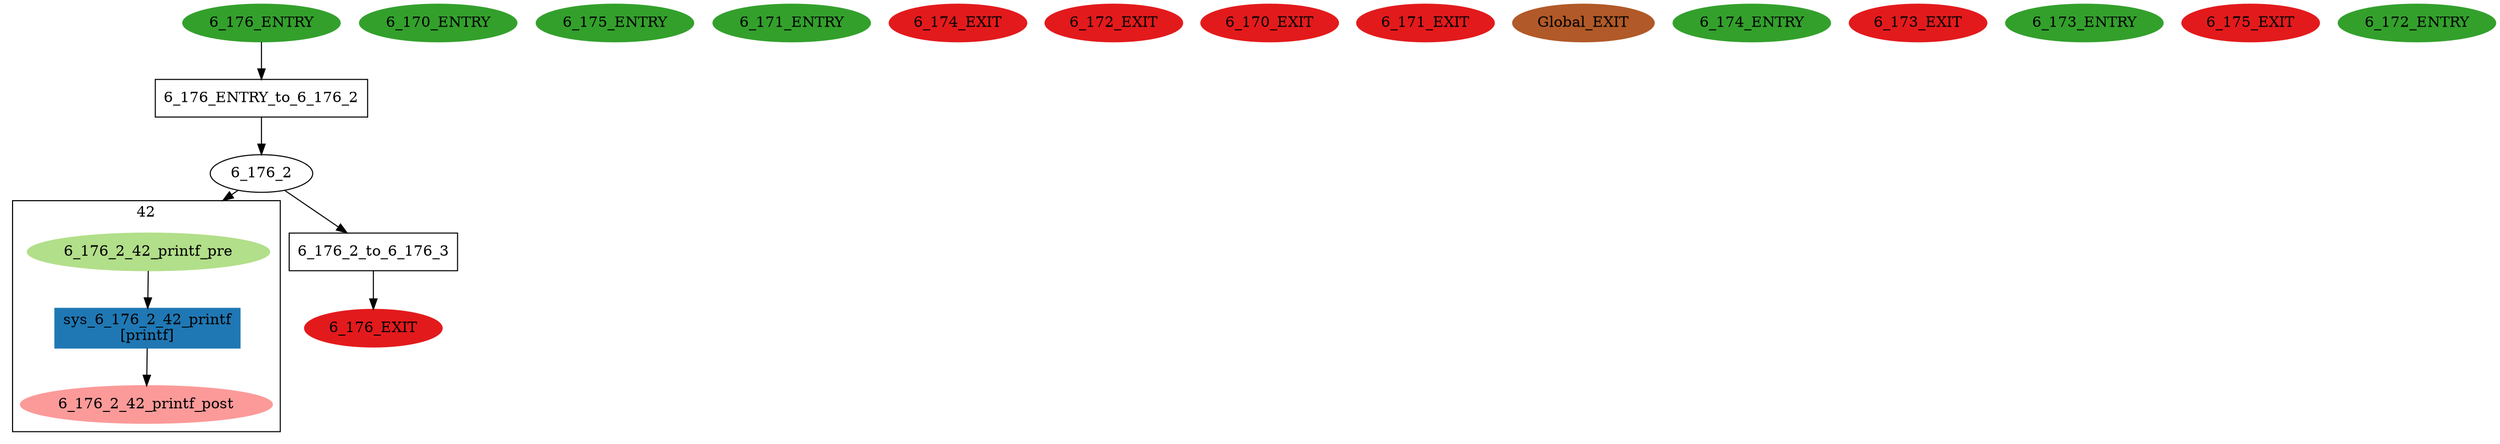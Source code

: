 digraph model { 
compound=true; 
node  [style="filled", colorscheme="paired12"];  "6_176_ENTRY" [shape=ellipse, color=4, style=filled];
  "6_170_ENTRY" [shape=ellipse, color=4, style=filled];
  "6_175_ENTRY" [shape=ellipse, color=4, style=filled];
  "6_171_ENTRY" [shape=ellipse, color=4, style=filled];
  "6_174_EXIT" [shape=ellipse, color=6, style=filled];
  "6_172_EXIT" [shape=ellipse, color=6, style=filled];
  "6_176_EXIT" [shape=ellipse, color=6, style=filled];
  "6_170_EXIT" [shape=ellipse, color=6, style=filled];
  "6_171_EXIT" [shape=ellipse, color=6, style=filled];
  "Global_EXIT" [shape=ellipse, color=12, style=filled];
  "6_174_ENTRY" [shape=ellipse, color=4, style=filled];
  "6_173_EXIT" [shape=ellipse, color=6, style=filled];
  "6_173_ENTRY" [shape=ellipse, color=4, style=filled];
  "6_175_EXIT" [shape=ellipse, color=6, style=filled];
  "6_172_ENTRY" [shape=ellipse, color=4, style=filled];
  "6_176_2" [shape=ellipse, style=""];
subgraph "cluster_6_176_2_42" { 
label="42"  "6_176_2_42_printf_pre" [shape=ellipse, style=""];
  "6_176_2_42_printf_post" [shape=ellipse, style=""];
  "sys_6_176_2_42_printf" [shape=box, style=""];
  "sys_6_176_2_42_printf" [color=2, style=filled];
  "sys_6_176_2_42_printf" [label="sys_6_176_2_42_printf\n[printf]"];
  "6_176_2_42_printf_pre" -> "sys_6_176_2_42_printf" [label="", arrowhead="normal"];
  "sys_6_176_2_42_printf" -> "6_176_2_42_printf_post" [label="", arrowhead="normal"];
}
  "6_176_2" -> "6_176_2_42_printf_pre" [lhead="cluster_6_176_2_42"];
  "6_176_2_42_printf_pre" [color=3, style=filled];
  "6_176_2_42_printf_post" [color=5, style=filled];
  "6_176_2_to_6_176_3" [shape=box, style=""];
  "6_176_2_to_6_176_3" [label="6_176_2_to_6_176_3\n"];
  "6_176_ENTRY_to_6_176_2" [shape=box, style=""];
  "6_176_ENTRY_to_6_176_2" [label="6_176_ENTRY_to_6_176_2\n"];
  "6_176_2_to_6_176_3" -> "6_176_EXIT" [label="", arrowhead="normal"];
  "6_176_2" -> "6_176_2_to_6_176_3" [label="", arrowhead="normal"];
  "6_176_ENTRY" -> "6_176_ENTRY_to_6_176_2" [label="", arrowhead="normal"];
  "6_176_ENTRY_to_6_176_2" -> "6_176_2" [label="", arrowhead="normal"];
}

